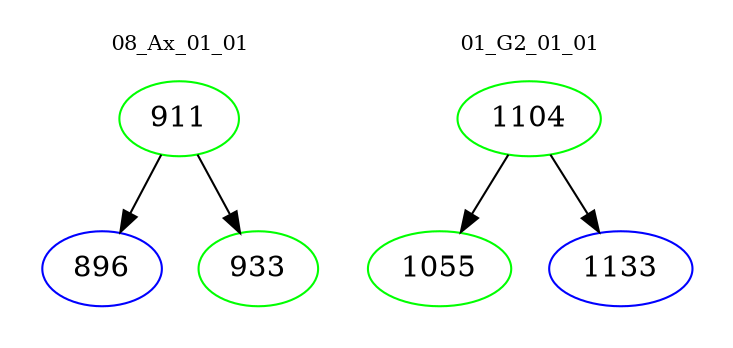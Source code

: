 digraph{
subgraph cluster_0 {
color = white
label = "08_Ax_01_01";
fontsize=10;
T0_911 [label="911", color="green"]
T0_911 -> T0_896 [color="black"]
T0_896 [label="896", color="blue"]
T0_911 -> T0_933 [color="black"]
T0_933 [label="933", color="green"]
}
subgraph cluster_1 {
color = white
label = "01_G2_01_01";
fontsize=10;
T1_1104 [label="1104", color="green"]
T1_1104 -> T1_1055 [color="black"]
T1_1055 [label="1055", color="green"]
T1_1104 -> T1_1133 [color="black"]
T1_1133 [label="1133", color="blue"]
}
}
